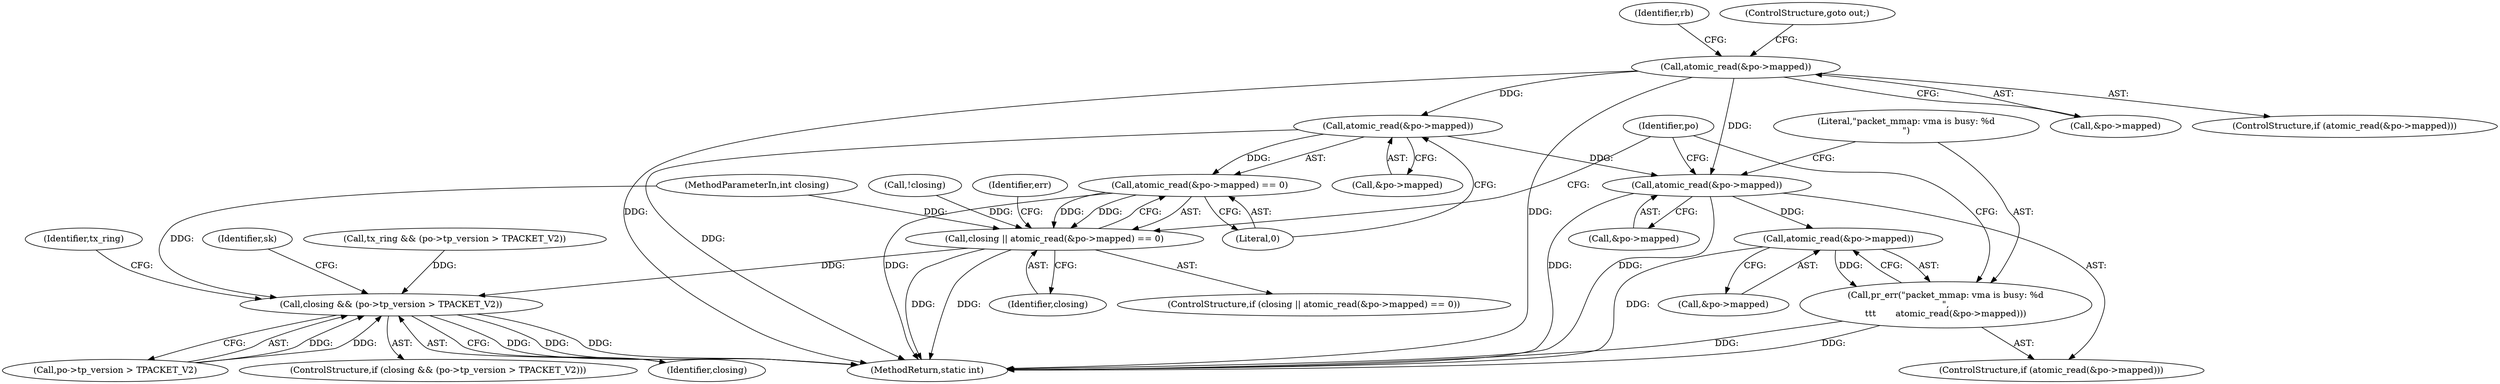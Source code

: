 digraph "0_linux_84ac7260236a49c79eede91617700174c2c19b0c@API" {
"1000190" [label="(Call,atomic_read(&po->mapped))"];
"1000438" [label="(Call,atomic_read(&po->mapped))"];
"1000437" [label="(Call,atomic_read(&po->mapped) == 0)"];
"1000435" [label="(Call,closing || atomic_read(&po->mapped) == 0)"];
"1000560" [label="(Call,closing && (po->tp_version > TPACKET_V2))"];
"1000522" [label="(Call,atomic_read(&po->mapped))"];
"1000529" [label="(Call,atomic_read(&po->mapped))"];
"1000527" [label="(Call,pr_err(\"packet_mmap: vma is busy: %d\n\",\n\t\t\t       atomic_read(&po->mapped)))"];
"1000439" [label="(Call,&po->mapped)"];
"1000436" [label="(Identifier,closing)"];
"1000198" [label="(Identifier,rb)"];
"1000562" [label="(Call,po->tp_version > TPACKET_V2)"];
"1000559" [label="(ControlStructure,if (closing && (po->tp_version > TPACKET_V2)))"];
"1000437" [label="(Call,atomic_read(&po->mapped) == 0)"];
"1000570" [label="(Identifier,tx_ring)"];
"1000186" [label="(Call,!closing)"];
"1000191" [label="(Call,&po->mapped)"];
"1000522" [label="(Call,atomic_read(&po->mapped))"];
"1000446" [label="(Identifier,err)"];
"1000530" [label="(Call,&po->mapped)"];
"1000527" [label="(Call,pr_err(\"packet_mmap: vma is busy: %d\n\",\n\t\t\t       atomic_read(&po->mapped)))"];
"1000443" [label="(Literal,0)"];
"1000189" [label="(ControlStructure,if (atomic_read(&po->mapped)))"];
"1000110" [label="(MethodParameterIn,int closing)"];
"1000529" [label="(Call,atomic_read(&po->mapped))"];
"1000190" [label="(Call,atomic_read(&po->mapped))"];
"1000575" [label="(Identifier,sk)"];
"1000561" [label="(Identifier,closing)"];
"1000146" [label="(Call,tx_ring && (po->tp_version > TPACKET_V2))"];
"1000560" [label="(Call,closing && (po->tp_version > TPACKET_V2))"];
"1000587" [label="(MethodReturn,static int)"];
"1000195" [label="(ControlStructure,goto out;)"];
"1000528" [label="(Literal,\"packet_mmap: vma is busy: %d\n\")"];
"1000434" [label="(ControlStructure,if (closing || atomic_read(&po->mapped) == 0))"];
"1000537" [label="(Identifier,po)"];
"1000438" [label="(Call,atomic_read(&po->mapped))"];
"1000435" [label="(Call,closing || atomic_read(&po->mapped) == 0)"];
"1000521" [label="(ControlStructure,if (atomic_read(&po->mapped)))"];
"1000523" [label="(Call,&po->mapped)"];
"1000190" -> "1000189"  [label="AST: "];
"1000190" -> "1000191"  [label="CFG: "];
"1000191" -> "1000190"  [label="AST: "];
"1000195" -> "1000190"  [label="CFG: "];
"1000198" -> "1000190"  [label="CFG: "];
"1000190" -> "1000587"  [label="DDG: "];
"1000190" -> "1000587"  [label="DDG: "];
"1000190" -> "1000438"  [label="DDG: "];
"1000190" -> "1000522"  [label="DDG: "];
"1000438" -> "1000437"  [label="AST: "];
"1000438" -> "1000439"  [label="CFG: "];
"1000439" -> "1000438"  [label="AST: "];
"1000443" -> "1000438"  [label="CFG: "];
"1000438" -> "1000587"  [label="DDG: "];
"1000438" -> "1000437"  [label="DDG: "];
"1000438" -> "1000522"  [label="DDG: "];
"1000437" -> "1000435"  [label="AST: "];
"1000437" -> "1000443"  [label="CFG: "];
"1000443" -> "1000437"  [label="AST: "];
"1000435" -> "1000437"  [label="CFG: "];
"1000437" -> "1000587"  [label="DDG: "];
"1000437" -> "1000435"  [label="DDG: "];
"1000437" -> "1000435"  [label="DDG: "];
"1000435" -> "1000434"  [label="AST: "];
"1000435" -> "1000436"  [label="CFG: "];
"1000436" -> "1000435"  [label="AST: "];
"1000446" -> "1000435"  [label="CFG: "];
"1000537" -> "1000435"  [label="CFG: "];
"1000435" -> "1000587"  [label="DDG: "];
"1000435" -> "1000587"  [label="DDG: "];
"1000186" -> "1000435"  [label="DDG: "];
"1000110" -> "1000435"  [label="DDG: "];
"1000435" -> "1000560"  [label="DDG: "];
"1000560" -> "1000559"  [label="AST: "];
"1000560" -> "1000561"  [label="CFG: "];
"1000560" -> "1000562"  [label="CFG: "];
"1000561" -> "1000560"  [label="AST: "];
"1000562" -> "1000560"  [label="AST: "];
"1000570" -> "1000560"  [label="CFG: "];
"1000575" -> "1000560"  [label="CFG: "];
"1000560" -> "1000587"  [label="DDG: "];
"1000560" -> "1000587"  [label="DDG: "];
"1000560" -> "1000587"  [label="DDG: "];
"1000110" -> "1000560"  [label="DDG: "];
"1000562" -> "1000560"  [label="DDG: "];
"1000562" -> "1000560"  [label="DDG: "];
"1000146" -> "1000560"  [label="DDG: "];
"1000522" -> "1000521"  [label="AST: "];
"1000522" -> "1000523"  [label="CFG: "];
"1000523" -> "1000522"  [label="AST: "];
"1000528" -> "1000522"  [label="CFG: "];
"1000537" -> "1000522"  [label="CFG: "];
"1000522" -> "1000587"  [label="DDG: "];
"1000522" -> "1000587"  [label="DDG: "];
"1000522" -> "1000529"  [label="DDG: "];
"1000529" -> "1000527"  [label="AST: "];
"1000529" -> "1000530"  [label="CFG: "];
"1000530" -> "1000529"  [label="AST: "];
"1000527" -> "1000529"  [label="CFG: "];
"1000529" -> "1000587"  [label="DDG: "];
"1000529" -> "1000527"  [label="DDG: "];
"1000527" -> "1000521"  [label="AST: "];
"1000528" -> "1000527"  [label="AST: "];
"1000537" -> "1000527"  [label="CFG: "];
"1000527" -> "1000587"  [label="DDG: "];
"1000527" -> "1000587"  [label="DDG: "];
}
